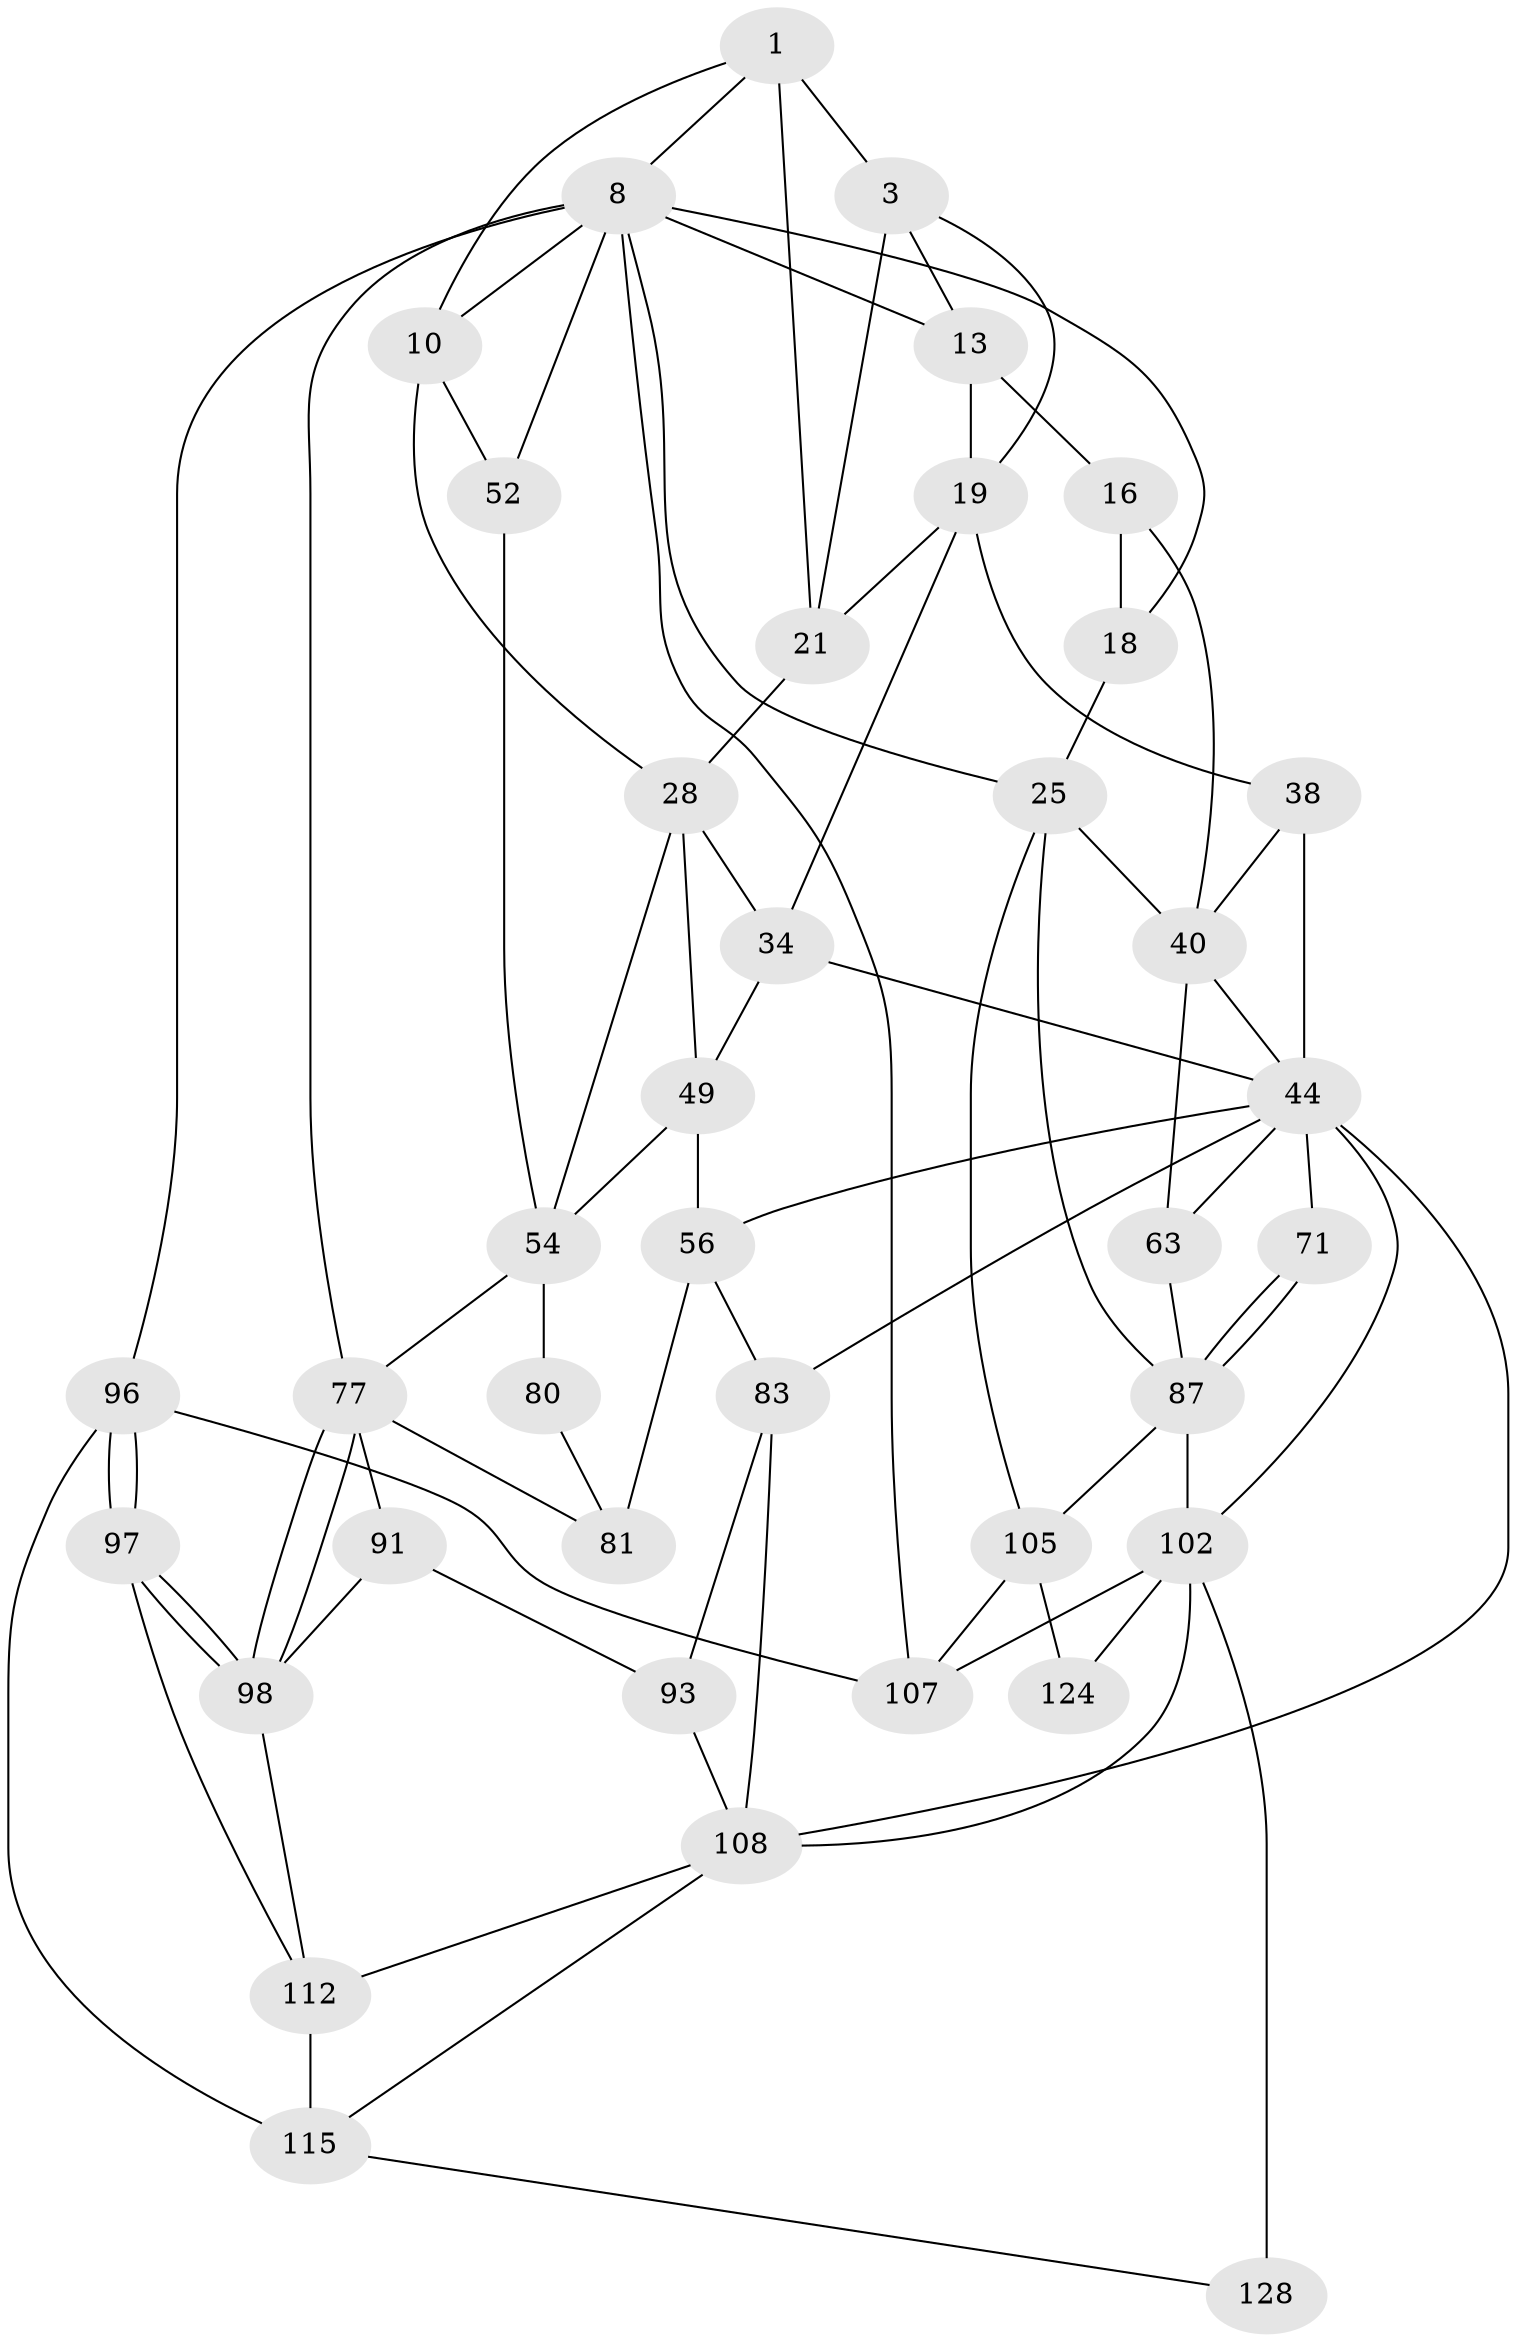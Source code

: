 // original degree distribution, {3: 0.022727272727272728, 4: 0.21212121212121213, 5: 0.553030303030303, 6: 0.21212121212121213}
// Generated by graph-tools (version 1.1) at 2025/21/03/04/25 18:21:21]
// undirected, 39 vertices, 84 edges
graph export_dot {
graph [start="1"]
  node [color=gray90,style=filled];
  1 [pos="+0.9558246074680068+0",super="+2+6"];
  3 [pos="+0.5030846202765327+0",super="+4+14"];
  8 [pos="+1+0",super="+11+9"];
  10 [pos="+0.9061127494166059+0.1707397365615921",super="+27"];
  13 [pos="+0.3363478206038234+0",super="+15"];
  16 [pos="+0.2293661920630042+0.18704933022625014",super="+17+37"];
  18 [pos="+0.11437266211440475+0.052141809775255885",super="+26"];
  19 [pos="+0.41134734459145766+0.10914075051940848",super="+20+23"];
  21 [pos="+0.5977435116024906+0.0748150883702324",super="+22+24"];
  25 [pos="+0+0.3322848361163641",super="+43"];
  28 [pos="+0.8610520233757772+0.25513900118870014",super="+48+29"];
  34 [pos="+0.6593164295681618+0.28423419517401055",super="+35"];
  38 [pos="+0.35266367491554396+0.24101174322689456",super="+39"];
  40 [pos="+0.24281031424511645+0.33285899664983704",super="+41+62"];
  44 [pos="+0.4884110567946952+0.3460009209722921",super="+45"];
  49 [pos="+0.8077485088851238+0.3269367550721259",super="+50+60"];
  52 [pos="+1+0.35423620122919863",super="+53"];
  54 [pos="+0.8808564274140308+0.44066289002457326",super="+55+76"];
  56 [pos="+0.6623463805241772+0.4273652824311074",super="+61+57"];
  63 [pos="+0.15429935010211565+0.433643941303983",super="+75+64"];
  71 [pos="+0.40212518917311735+0.5771521765428631",super="+72"];
  77 [pos="+1+0.573668737117197",super="+78"];
  80 [pos="+0.8684965633191396+0.5294934064823466"];
  81 [pos="+0.8466662638665967+0.5643762465867238"];
  83 [pos="+0.7053416703566096+0.6199322865686044",super="+84+94"];
  87 [pos="+0.3932612589133227+0.6509430798841641",super="+88+104"];
  91 [pos="+0.874857827763625+0.6383599554261484",super="+92"];
  93 [pos="+0.8109713936366485+0.6945405448526056"];
  96 [pos="+1+1"];
  97 [pos="+1+1"];
  98 [pos="+1+0.847542910874055",super="+99"];
  102 [pos="+0.5096852677301507+0.8122336837721985",super="+123+103"];
  105 [pos="+0+0.6874329594342515",super="+106+119"];
  107 [pos="+0+1"];
  108 [pos="+0.7247121804301698+0.7624592989561926",super="+109+113"];
  112 [pos="+0.8390258043615939+0.7884929328061518",super="+114"];
  115 [pos="+0.7142874515891543+0.849025435072895",super="+126"];
  124 [pos="+0.09732155526363181+0.9833702327504378",super="+125"];
  128 [pos="+0.5593432454382142+1"];
  1 -- 8;
  1 -- 3 [weight=2];
  1 -- 10;
  1 -- 21;
  3 -- 21;
  3 -- 19;
  3 -- 13;
  8 -- 96;
  8 -- 18;
  8 -- 25;
  8 -- 107;
  8 -- 13;
  8 -- 10;
  8 -- 52;
  8 -- 77;
  10 -- 28;
  10 -- 52;
  13 -- 16;
  13 -- 19;
  16 -- 18 [weight=3];
  16 -- 40;
  18 -- 25;
  19 -- 38 [weight=2];
  19 -- 34;
  19 -- 21;
  21 -- 28 [weight=2];
  25 -- 40;
  25 -- 105;
  25 -- 87;
  28 -- 49;
  28 -- 54;
  28 -- 34;
  34 -- 49;
  34 -- 44;
  38 -- 40;
  38 -- 44;
  40 -- 63 [weight=2];
  40 -- 44;
  44 -- 56 [weight=2];
  44 -- 102;
  44 -- 71 [weight=4];
  44 -- 108;
  44 -- 83;
  44 -- 63;
  49 -- 56 [weight=2];
  49 -- 54;
  52 -- 54;
  54 -- 80 [weight=2];
  54 -- 77;
  56 -- 83 [weight=2];
  56 -- 81;
  63 -- 87;
  71 -- 87;
  71 -- 87;
  77 -- 98;
  77 -- 98;
  77 -- 81;
  77 -- 91;
  80 -- 81;
  83 -- 108;
  83 -- 93;
  87 -- 102 [weight=2];
  87 -- 105;
  91 -- 93;
  91 -- 98 [weight=2];
  93 -- 108;
  96 -- 97;
  96 -- 97;
  96 -- 107;
  96 -- 115;
  97 -- 98;
  97 -- 98;
  97 -- 112;
  98 -- 112;
  102 -- 128 [weight=2];
  102 -- 108;
  102 -- 107;
  102 -- 124 [weight=2];
  105 -- 107;
  105 -- 124 [weight=2];
  108 -- 115;
  108 -- 112;
  112 -- 115 [weight=3];
  115 -- 128;
}
